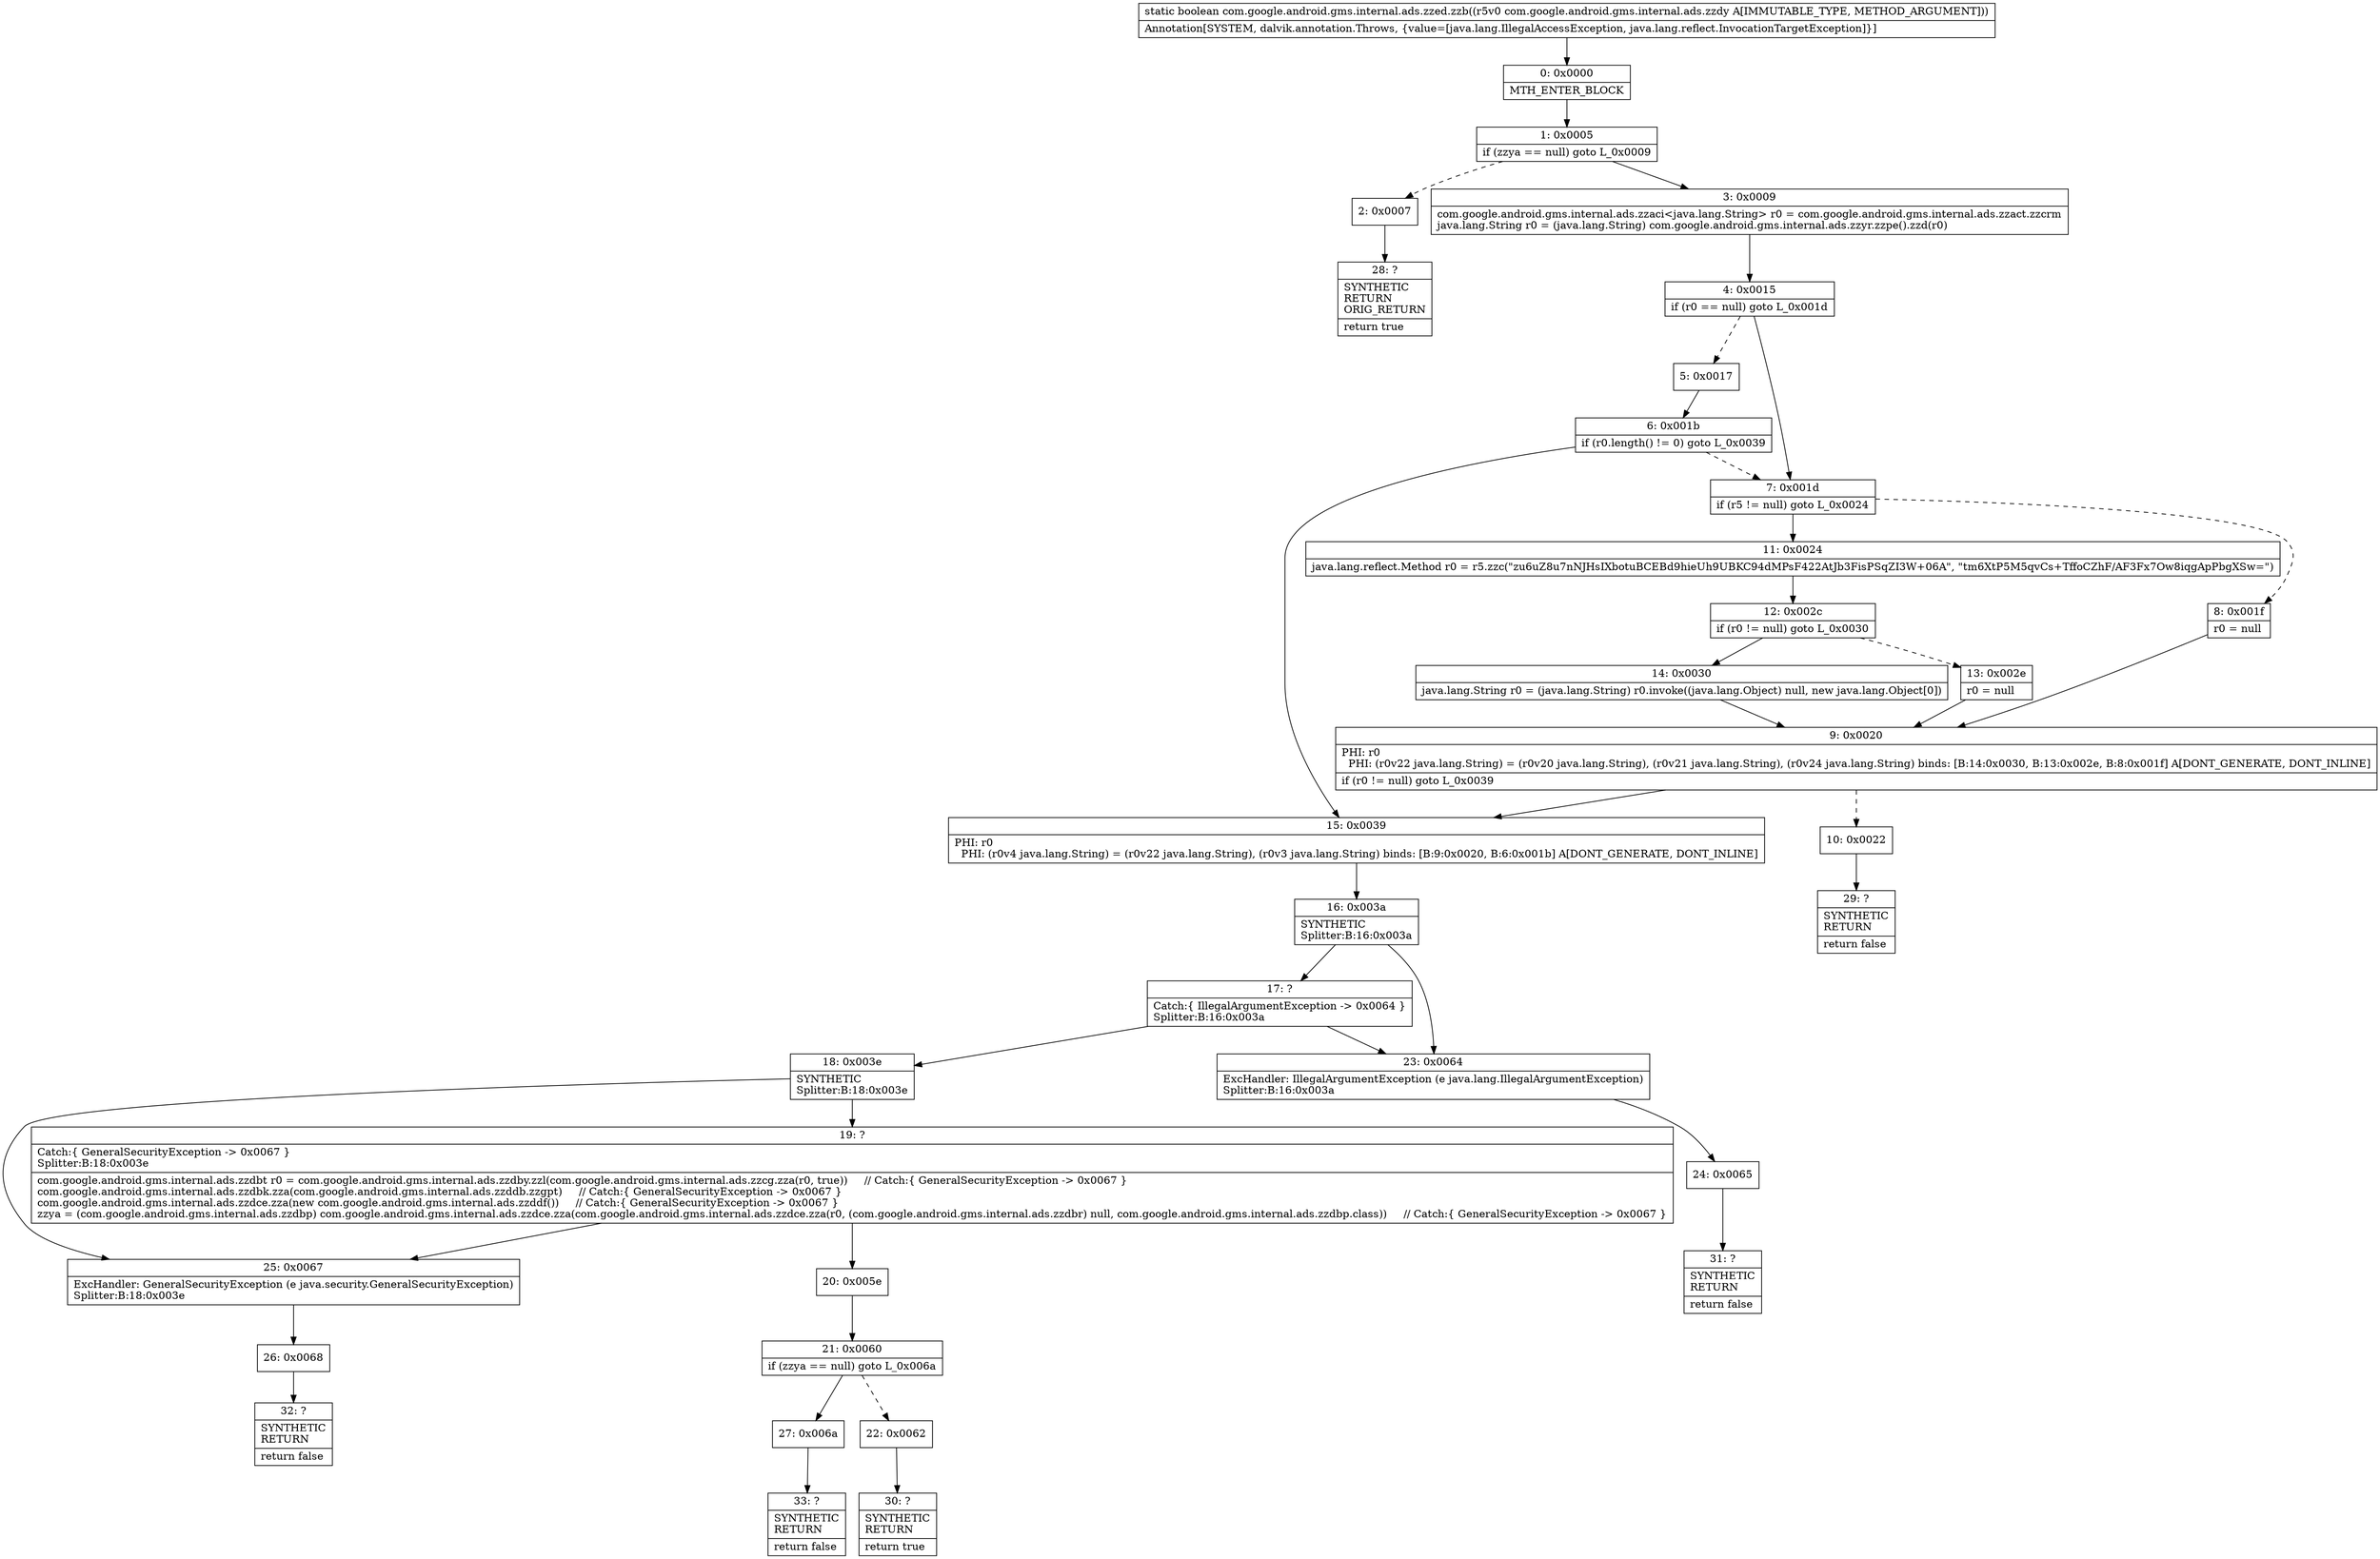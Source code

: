 digraph "CFG forcom.google.android.gms.internal.ads.zzed.zzb(Lcom\/google\/android\/gms\/internal\/ads\/zzdy;)Z" {
Node_0 [shape=record,label="{0\:\ 0x0000|MTH_ENTER_BLOCK\l}"];
Node_1 [shape=record,label="{1\:\ 0x0005|if (zzya == null) goto L_0x0009\l}"];
Node_2 [shape=record,label="{2\:\ 0x0007}"];
Node_3 [shape=record,label="{3\:\ 0x0009|com.google.android.gms.internal.ads.zzaci\<java.lang.String\> r0 = com.google.android.gms.internal.ads.zzact.zzcrm\ljava.lang.String r0 = (java.lang.String) com.google.android.gms.internal.ads.zzyr.zzpe().zzd(r0)\l}"];
Node_4 [shape=record,label="{4\:\ 0x0015|if (r0 == null) goto L_0x001d\l}"];
Node_5 [shape=record,label="{5\:\ 0x0017}"];
Node_6 [shape=record,label="{6\:\ 0x001b|if (r0.length() != 0) goto L_0x0039\l}"];
Node_7 [shape=record,label="{7\:\ 0x001d|if (r5 != null) goto L_0x0024\l}"];
Node_8 [shape=record,label="{8\:\ 0x001f|r0 = null\l}"];
Node_9 [shape=record,label="{9\:\ 0x0020|PHI: r0 \l  PHI: (r0v22 java.lang.String) = (r0v20 java.lang.String), (r0v21 java.lang.String), (r0v24 java.lang.String) binds: [B:14:0x0030, B:13:0x002e, B:8:0x001f] A[DONT_GENERATE, DONT_INLINE]\l|if (r0 != null) goto L_0x0039\l}"];
Node_10 [shape=record,label="{10\:\ 0x0022}"];
Node_11 [shape=record,label="{11\:\ 0x0024|java.lang.reflect.Method r0 = r5.zzc(\"zu6uZ8u7nNJHsIXbotuBCEBd9hieUh9UBKC94dMPsF422AtJb3FisPSqZI3W+06A\", \"tm6XtP5M5qvCs+TffoCZhF\/AF3Fx7Ow8iqgApPbgXSw=\")\l}"];
Node_12 [shape=record,label="{12\:\ 0x002c|if (r0 != null) goto L_0x0030\l}"];
Node_13 [shape=record,label="{13\:\ 0x002e|r0 = null\l}"];
Node_14 [shape=record,label="{14\:\ 0x0030|java.lang.String r0 = (java.lang.String) r0.invoke((java.lang.Object) null, new java.lang.Object[0])\l}"];
Node_15 [shape=record,label="{15\:\ 0x0039|PHI: r0 \l  PHI: (r0v4 java.lang.String) = (r0v22 java.lang.String), (r0v3 java.lang.String) binds: [B:9:0x0020, B:6:0x001b] A[DONT_GENERATE, DONT_INLINE]\l}"];
Node_16 [shape=record,label="{16\:\ 0x003a|SYNTHETIC\lSplitter:B:16:0x003a\l}"];
Node_17 [shape=record,label="{17\:\ ?|Catch:\{ IllegalArgumentException \-\> 0x0064 \}\lSplitter:B:16:0x003a\l}"];
Node_18 [shape=record,label="{18\:\ 0x003e|SYNTHETIC\lSplitter:B:18:0x003e\l}"];
Node_19 [shape=record,label="{19\:\ ?|Catch:\{ GeneralSecurityException \-\> 0x0067 \}\lSplitter:B:18:0x003e\l|com.google.android.gms.internal.ads.zzdbt r0 = com.google.android.gms.internal.ads.zzdby.zzl(com.google.android.gms.internal.ads.zzcg.zza(r0, true))     \/\/ Catch:\{ GeneralSecurityException \-\> 0x0067 \}\lcom.google.android.gms.internal.ads.zzdbk.zza(com.google.android.gms.internal.ads.zzddb.zzgpt)     \/\/ Catch:\{ GeneralSecurityException \-\> 0x0067 \}\lcom.google.android.gms.internal.ads.zzdce.zza(new com.google.android.gms.internal.ads.zzddf())     \/\/ Catch:\{ GeneralSecurityException \-\> 0x0067 \}\lzzya = (com.google.android.gms.internal.ads.zzdbp) com.google.android.gms.internal.ads.zzdce.zza(com.google.android.gms.internal.ads.zzdce.zza(r0, (com.google.android.gms.internal.ads.zzdbr) null, com.google.android.gms.internal.ads.zzdbp.class))     \/\/ Catch:\{ GeneralSecurityException \-\> 0x0067 \}\l}"];
Node_20 [shape=record,label="{20\:\ 0x005e}"];
Node_21 [shape=record,label="{21\:\ 0x0060|if (zzya == null) goto L_0x006a\l}"];
Node_22 [shape=record,label="{22\:\ 0x0062}"];
Node_23 [shape=record,label="{23\:\ 0x0064|ExcHandler: IllegalArgumentException (e java.lang.IllegalArgumentException)\lSplitter:B:16:0x003a\l}"];
Node_24 [shape=record,label="{24\:\ 0x0065}"];
Node_25 [shape=record,label="{25\:\ 0x0067|ExcHandler: GeneralSecurityException (e java.security.GeneralSecurityException)\lSplitter:B:18:0x003e\l}"];
Node_26 [shape=record,label="{26\:\ 0x0068}"];
Node_27 [shape=record,label="{27\:\ 0x006a}"];
Node_28 [shape=record,label="{28\:\ ?|SYNTHETIC\lRETURN\lORIG_RETURN\l|return true\l}"];
Node_29 [shape=record,label="{29\:\ ?|SYNTHETIC\lRETURN\l|return false\l}"];
Node_30 [shape=record,label="{30\:\ ?|SYNTHETIC\lRETURN\l|return true\l}"];
Node_31 [shape=record,label="{31\:\ ?|SYNTHETIC\lRETURN\l|return false\l}"];
Node_32 [shape=record,label="{32\:\ ?|SYNTHETIC\lRETURN\l|return false\l}"];
Node_33 [shape=record,label="{33\:\ ?|SYNTHETIC\lRETURN\l|return false\l}"];
MethodNode[shape=record,label="{static boolean com.google.android.gms.internal.ads.zzed.zzb((r5v0 com.google.android.gms.internal.ads.zzdy A[IMMUTABLE_TYPE, METHOD_ARGUMENT]))  | Annotation[SYSTEM, dalvik.annotation.Throws, \{value=[java.lang.IllegalAccessException, java.lang.reflect.InvocationTargetException]\}]\l}"];
MethodNode -> Node_0;
Node_0 -> Node_1;
Node_1 -> Node_2[style=dashed];
Node_1 -> Node_3;
Node_2 -> Node_28;
Node_3 -> Node_4;
Node_4 -> Node_5[style=dashed];
Node_4 -> Node_7;
Node_5 -> Node_6;
Node_6 -> Node_7[style=dashed];
Node_6 -> Node_15;
Node_7 -> Node_8[style=dashed];
Node_7 -> Node_11;
Node_8 -> Node_9;
Node_9 -> Node_10[style=dashed];
Node_9 -> Node_15;
Node_10 -> Node_29;
Node_11 -> Node_12;
Node_12 -> Node_13[style=dashed];
Node_12 -> Node_14;
Node_13 -> Node_9;
Node_14 -> Node_9;
Node_15 -> Node_16;
Node_16 -> Node_17;
Node_16 -> Node_23;
Node_17 -> Node_23;
Node_17 -> Node_18;
Node_18 -> Node_19;
Node_18 -> Node_25;
Node_19 -> Node_20;
Node_19 -> Node_25;
Node_20 -> Node_21;
Node_21 -> Node_22[style=dashed];
Node_21 -> Node_27;
Node_22 -> Node_30;
Node_23 -> Node_24;
Node_24 -> Node_31;
Node_25 -> Node_26;
Node_26 -> Node_32;
Node_27 -> Node_33;
}

